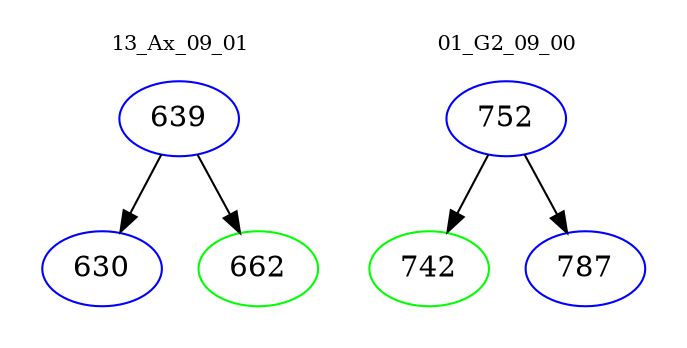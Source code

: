 digraph{
subgraph cluster_0 {
color = white
label = "13_Ax_09_01";
fontsize=10;
T0_639 [label="639", color="blue"]
T0_639 -> T0_630 [color="black"]
T0_630 [label="630", color="blue"]
T0_639 -> T0_662 [color="black"]
T0_662 [label="662", color="green"]
}
subgraph cluster_1 {
color = white
label = "01_G2_09_00";
fontsize=10;
T1_752 [label="752", color="blue"]
T1_752 -> T1_742 [color="black"]
T1_742 [label="742", color="green"]
T1_752 -> T1_787 [color="black"]
T1_787 [label="787", color="blue"]
}
}
